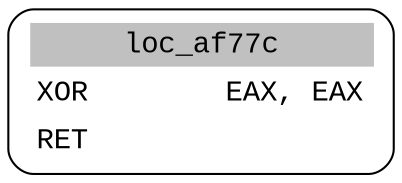 digraph asm_graph {
1941 [
shape="Mrecord" fontname="Courier New"label =<<table border="0" cellborder="0" cellpadding="3"><tr><td align="center" colspan="2" bgcolor="grey">loc_af77c</td></tr><tr><td align="left">XOR        EAX, EAX</td></tr><tr><td align="left">RET        </td></tr></table>> ];
}